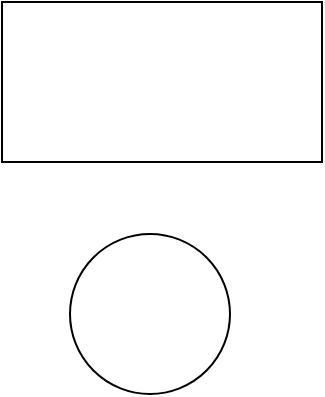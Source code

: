 <mxfile version="23.0.2" type="github">
  <diagram name="Page-1" id="UXG7437SdkDgBmGfvYSl">
    <mxGraphModel dx="1385" dy="1511" grid="0" gridSize="10" guides="1" tooltips="1" connect="1" arrows="1" fold="1" page="0" pageScale="1" pageWidth="850" pageHeight="1100" math="0" shadow="0">
      <root>
        <mxCell id="0" />
        <mxCell id="1" parent="0" />
        <mxCell id="BNTKREYSnd3orJfwWLWU-1" value="" style="ellipse;whiteSpace=wrap;html=1;fontSize=16;" vertex="1" parent="1">
          <mxGeometry x="-370" y="-431" width="80" height="80" as="geometry" />
        </mxCell>
        <mxCell id="BNTKREYSnd3orJfwWLWU-2" value="" style="rounded=0;whiteSpace=wrap;html=1;fontSize=16;" vertex="1" parent="1">
          <mxGeometry x="-404" y="-547" width="160" height="80" as="geometry" />
        </mxCell>
      </root>
    </mxGraphModel>
  </diagram>
</mxfile>

